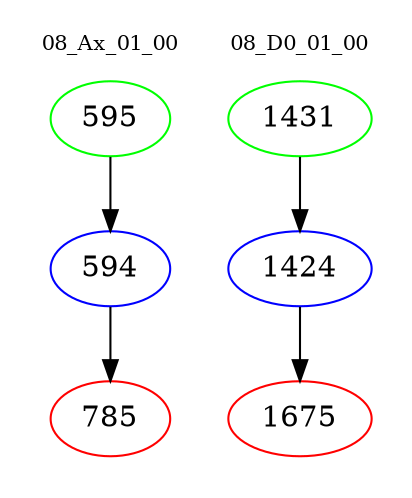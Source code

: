 digraph{
subgraph cluster_0 {
color = white
label = "08_Ax_01_00";
fontsize=10;
T0_595 [label="595", color="green"]
T0_595 -> T0_594 [color="black"]
T0_594 [label="594", color="blue"]
T0_594 -> T0_785 [color="black"]
T0_785 [label="785", color="red"]
}
subgraph cluster_1 {
color = white
label = "08_D0_01_00";
fontsize=10;
T1_1431 [label="1431", color="green"]
T1_1431 -> T1_1424 [color="black"]
T1_1424 [label="1424", color="blue"]
T1_1424 -> T1_1675 [color="black"]
T1_1675 [label="1675", color="red"]
}
}
